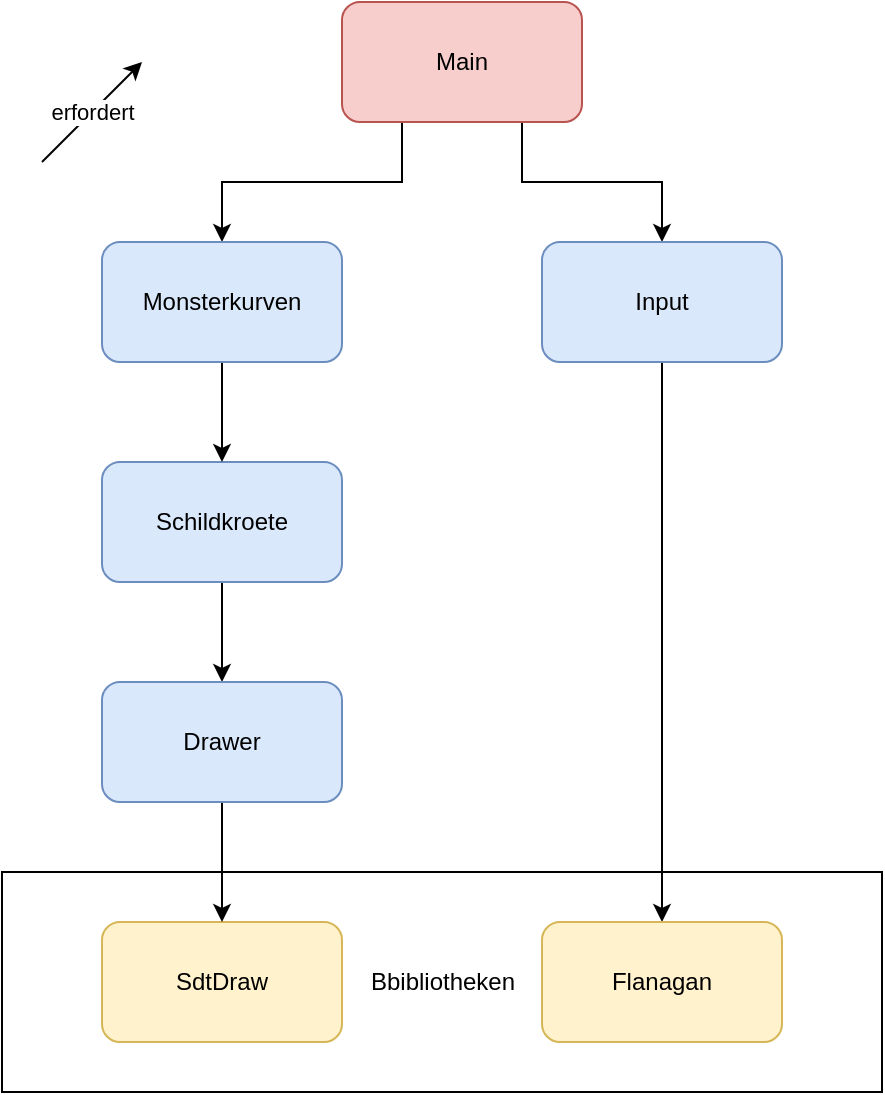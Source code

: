 <mxfile version="14.1.8" type="device"><diagram id="prtHgNgQTEPvFCAcTncT" name="Page-1"><mxGraphModel dx="1280" dy="803" grid="1" gridSize="10" guides="1" tooltips="1" connect="1" arrows="1" fold="1" page="1" pageScale="1" pageWidth="827" pageHeight="1169" math="0" shadow="0"><root><mxCell id="0"/><mxCell id="1" parent="0"/><mxCell id="iIKW_jQuZfjbW01QviQD-21" value="" style="edgeStyle=orthogonalEdgeStyle;rounded=0;orthogonalLoop=1;jettySize=auto;html=1;" edge="1" parent="1" source="iIKW_jQuZfjbW01QviQD-1" target="iIKW_jQuZfjbW01QviQD-20"><mxGeometry relative="1" as="geometry"/></mxCell><mxCell id="iIKW_jQuZfjbW01QviQD-1" value="Schildkroete" style="rounded=1;whiteSpace=wrap;html=1;fillColor=#dae8fc;strokeColor=#6c8ebf;" vertex="1" parent="1"><mxGeometry x="120" y="290" width="120" height="60" as="geometry"/></mxCell><mxCell id="iIKW_jQuZfjbW01QviQD-4" style="edgeStyle=orthogonalEdgeStyle;rounded=0;orthogonalLoop=1;jettySize=auto;html=1;entryX=0.5;entryY=0;entryDx=0;entryDy=0;exitX=0.25;exitY=1;exitDx=0;exitDy=0;" edge="1" parent="1" source="iIKW_jQuZfjbW01QviQD-3" target="iIKW_jQuZfjbW01QviQD-16"><mxGeometry relative="1" as="geometry"><mxPoint x="180" y="190.0" as="targetPoint"/></mxGeometry></mxCell><mxCell id="iIKW_jQuZfjbW01QviQD-7" style="edgeStyle=orthogonalEdgeStyle;rounded=0;orthogonalLoop=1;jettySize=auto;html=1;exitX=0.75;exitY=1;exitDx=0;exitDy=0;" edge="1" parent="1" source="iIKW_jQuZfjbW01QviQD-3" target="iIKW_jQuZfjbW01QviQD-6"><mxGeometry relative="1" as="geometry"/></mxCell><mxCell id="iIKW_jQuZfjbW01QviQD-3" value="Main" style="rounded=1;whiteSpace=wrap;html=1;fillColor=#f8cecc;strokeColor=#b85450;" vertex="1" parent="1"><mxGeometry x="240" y="60" width="120" height="60" as="geometry"/></mxCell><mxCell id="iIKW_jQuZfjbW01QviQD-15" style="edgeStyle=orthogonalEdgeStyle;rounded=0;orthogonalLoop=1;jettySize=auto;html=1;exitX=0.556;exitY=1;exitDx=0;exitDy=0;exitPerimeter=0;" edge="1" parent="1" source="iIKW_jQuZfjbW01QviQD-6"><mxGeometry relative="1" as="geometry"><mxPoint x="400" y="520" as="targetPoint"/><Array as="points"><mxPoint x="400" y="240"/></Array></mxGeometry></mxCell><mxCell id="iIKW_jQuZfjbW01QviQD-6" value="Input" style="rounded=1;whiteSpace=wrap;html=1;fillColor=#dae8fc;strokeColor=#6c8ebf;" vertex="1" parent="1"><mxGeometry x="340" y="180" width="120" height="60" as="geometry"/></mxCell><mxCell id="iIKW_jQuZfjbW01QviQD-8" value="SdtDraw" style="rounded=1;whiteSpace=wrap;html=1;fillColor=#fff2cc;strokeColor=#d6b656;" vertex="1" parent="1"><mxGeometry x="120" y="520" width="120" height="60" as="geometry"/></mxCell><mxCell id="iIKW_jQuZfjbW01QviQD-10" value="Flanagan" style="rounded=1;whiteSpace=wrap;html=1;fillColor=#fff2cc;strokeColor=#d6b656;" vertex="1" parent="1"><mxGeometry x="340" y="520" width="120" height="60" as="geometry"/></mxCell><mxCell id="iIKW_jQuZfjbW01QviQD-22" value="" style="edgeStyle=orthogonalEdgeStyle;rounded=0;orthogonalLoop=1;jettySize=auto;html=1;" edge="1" parent="1" source="iIKW_jQuZfjbW01QviQD-16" target="iIKW_jQuZfjbW01QviQD-1"><mxGeometry relative="1" as="geometry"/></mxCell><mxCell id="iIKW_jQuZfjbW01QviQD-16" value="Monsterkurven" style="rounded=1;whiteSpace=wrap;html=1;fillColor=#dae8fc;strokeColor=#6c8ebf;" vertex="1" parent="1"><mxGeometry x="120" y="180" width="120" height="60" as="geometry"/></mxCell><mxCell id="iIKW_jQuZfjbW01QviQD-23" value="" style="edgeStyle=orthogonalEdgeStyle;rounded=0;orthogonalLoop=1;jettySize=auto;html=1;" edge="1" parent="1" source="iIKW_jQuZfjbW01QviQD-20" target="iIKW_jQuZfjbW01QviQD-8"><mxGeometry relative="1" as="geometry"/></mxCell><mxCell id="iIKW_jQuZfjbW01QviQD-20" value="Drawer" style="rounded=1;whiteSpace=wrap;html=1;glass=0;fillColor=#dae8fc;strokeColor=#6c8ebf;" vertex="1" parent="1"><mxGeometry x="120" y="400" width="120" height="60" as="geometry"/></mxCell><mxCell id="iIKW_jQuZfjbW01QviQD-24" value="Bbibliotheken" style="verticalLabelPosition=middle;verticalAlign=middle;html=1;shape=mxgraph.basic.rect;fillColor2=none;strokeWidth=1;size=20;indent=5;glass=0;fillColor=none;labelPosition=center;align=center;" vertex="1" parent="1"><mxGeometry x="70" y="495" width="440" height="110" as="geometry"/></mxCell><mxCell id="iIKW_jQuZfjbW01QviQD-25" value="erfordert" style="endArrow=classic;html=1;" edge="1" parent="1"><mxGeometry width="50" height="50" relative="1" as="geometry"><mxPoint x="90" y="140" as="sourcePoint"/><mxPoint x="140" y="90" as="targetPoint"/></mxGeometry></mxCell></root></mxGraphModel></diagram></mxfile>